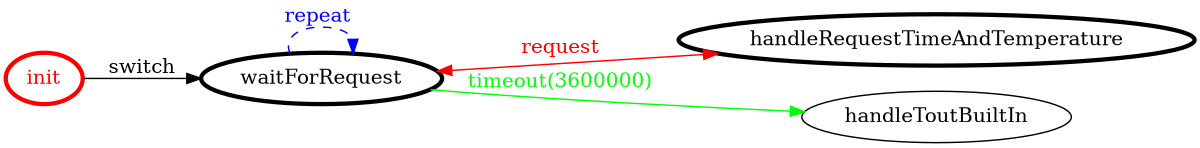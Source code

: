 /*
*
* A GraphViz DOT FSM description 
* Please use a GraphViz visualizer (like http://www.webgraphviz.com)
*  
*/

digraph finite_state_machine {
	rankdir=LR
	size="8,5"
	
	init [ color = red ][ fontcolor = red ][ penwidth = 3 ]
	waitForRequest [ color = black ][ fontcolor = black ][ penwidth = 3 ]
	handleRequestTimeAndTemperature [ color = black ][ fontcolor = black ][ penwidth = 3 ]
	
	init -> waitForRequest [ label = "switch" ][ color = black ][ fontcolor = black ]
	waitForRequest -> handleToutBuiltIn [ label = "timeout(3600000)" ][ color = green ][ fontcolor = green ]
	waitForRequest -> waitForRequest [ label = "repeat "][ style = dashed ][ color = blue ][ fontcolor = blue ]
	waitForRequest -> handleRequestTimeAndTemperature [ label = "request" ][ color = red ][ fontcolor = red ][ dir = both ]
}
